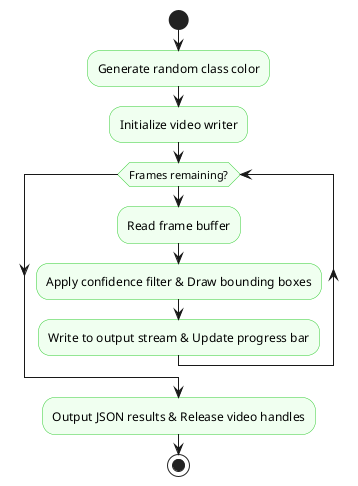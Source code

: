 @startuml
skinparam activityBackgroundColor #F0FFF0
skinparam activityBorderColor #32CD32

start
    :Generate random class color;
    :Initialize video writer;
    while (Frames remaining?)
        :Read frame buffer;
        :Apply confidence filter & Draw bounding boxes;
        :Write to output stream & Update progress bar;
    endwhile
    :Output JSON results & Release video handles;
stop
@enduml